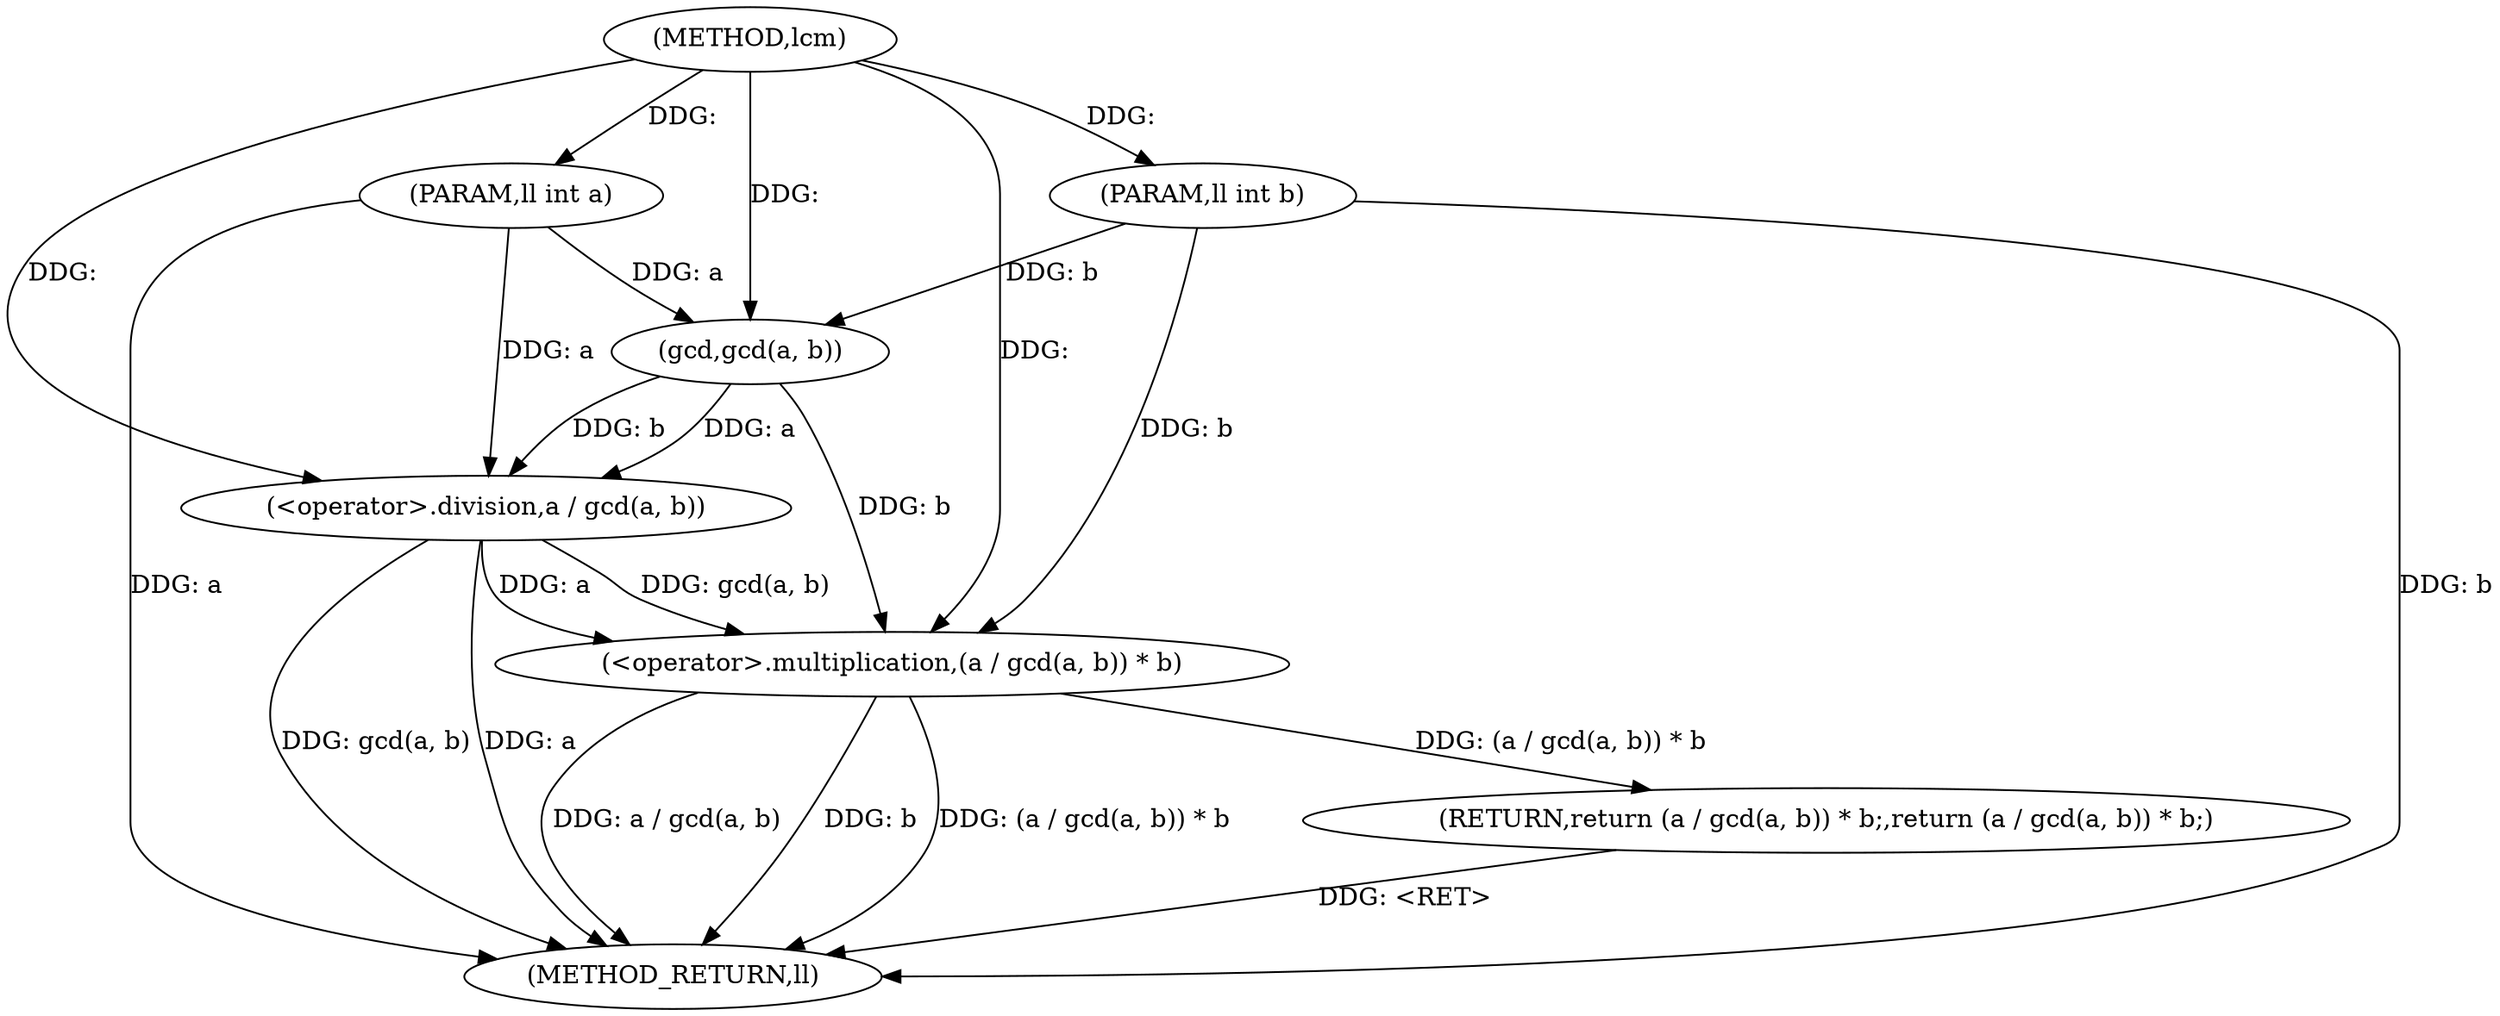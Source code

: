 digraph "lcm" {  
"1000120" [label = "(METHOD,lcm)" ]
"1000132" [label = "(METHOD_RETURN,ll)" ]
"1000121" [label = "(PARAM,ll int a)" ]
"1000122" [label = "(PARAM,ll int b)" ]
"1000124" [label = "(RETURN,return (a / gcd(a, b)) * b;,return (a / gcd(a, b)) * b;)" ]
"1000125" [label = "(<operator>.multiplication,(a / gcd(a, b)) * b)" ]
"1000126" [label = "(<operator>.division,a / gcd(a, b))" ]
"1000128" [label = "(gcd,gcd(a, b))" ]
  "1000121" -> "1000132"  [ label = "DDG: a"] 
  "1000122" -> "1000132"  [ label = "DDG: b"] 
  "1000126" -> "1000132"  [ label = "DDG: a"] 
  "1000126" -> "1000132"  [ label = "DDG: gcd(a, b)"] 
  "1000125" -> "1000132"  [ label = "DDG: a / gcd(a, b)"] 
  "1000125" -> "1000132"  [ label = "DDG: b"] 
  "1000125" -> "1000132"  [ label = "DDG: (a / gcd(a, b)) * b"] 
  "1000124" -> "1000132"  [ label = "DDG: <RET>"] 
  "1000120" -> "1000121"  [ label = "DDG: "] 
  "1000120" -> "1000122"  [ label = "DDG: "] 
  "1000125" -> "1000124"  [ label = "DDG: (a / gcd(a, b)) * b"] 
  "1000126" -> "1000125"  [ label = "DDG: gcd(a, b)"] 
  "1000126" -> "1000125"  [ label = "DDG: a"] 
  "1000128" -> "1000125"  [ label = "DDG: b"] 
  "1000122" -> "1000125"  [ label = "DDG: b"] 
  "1000120" -> "1000125"  [ label = "DDG: "] 
  "1000128" -> "1000126"  [ label = "DDG: a"] 
  "1000121" -> "1000126"  [ label = "DDG: a"] 
  "1000120" -> "1000126"  [ label = "DDG: "] 
  "1000128" -> "1000126"  [ label = "DDG: b"] 
  "1000121" -> "1000128"  [ label = "DDG: a"] 
  "1000120" -> "1000128"  [ label = "DDG: "] 
  "1000122" -> "1000128"  [ label = "DDG: b"] 
}
